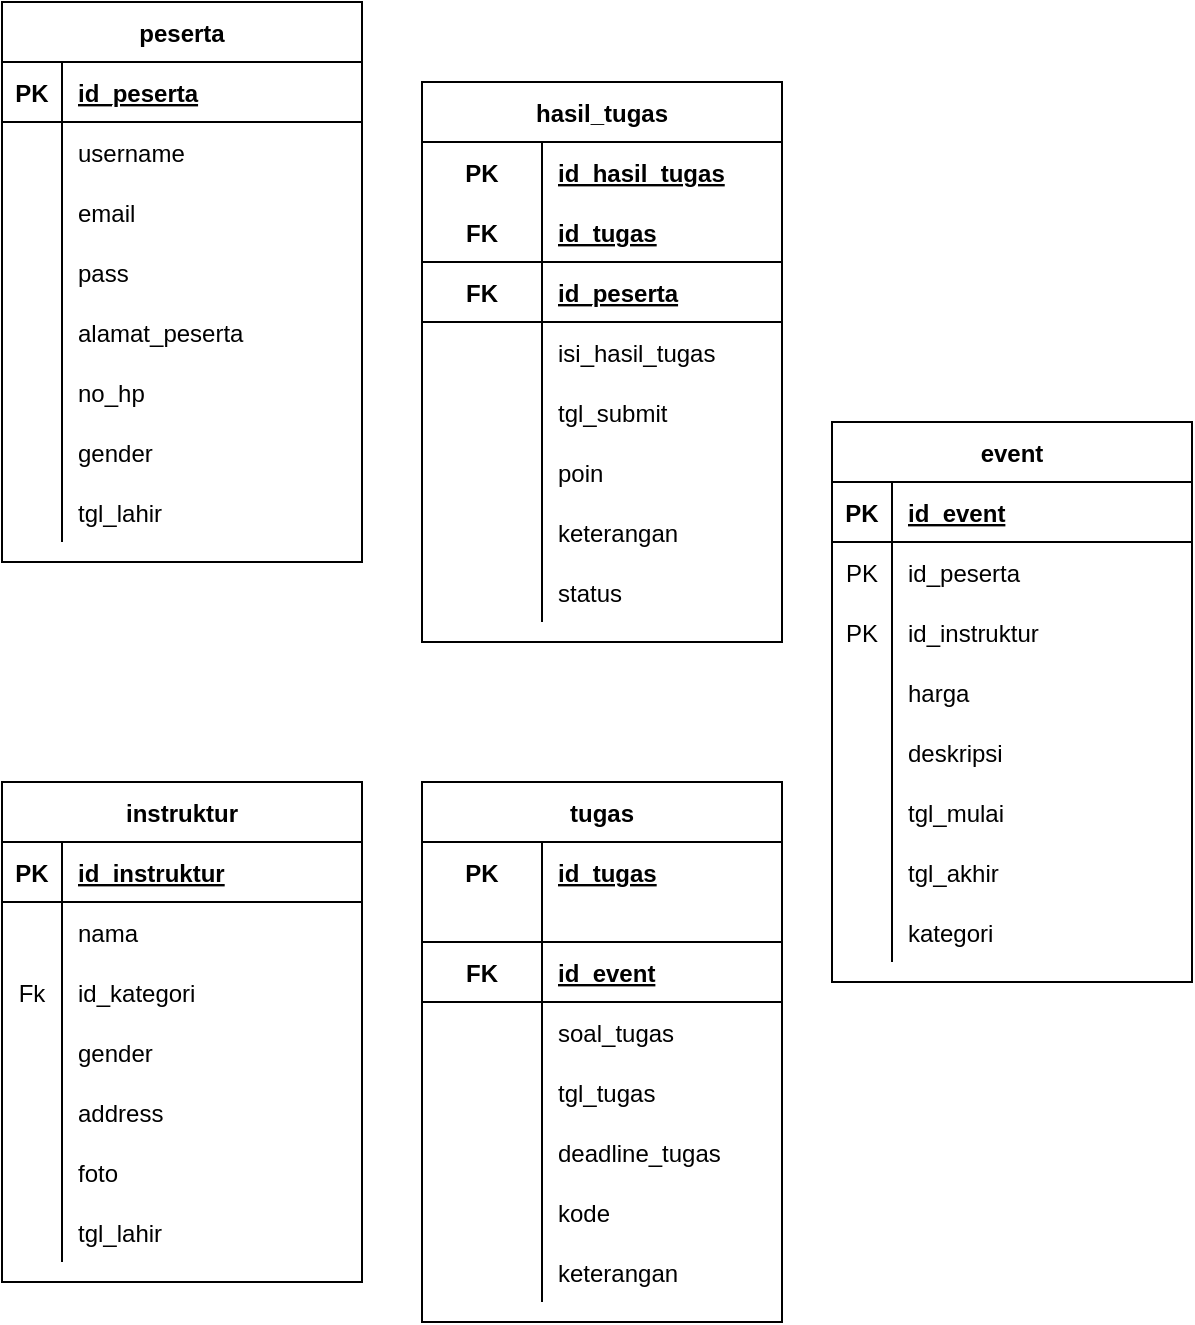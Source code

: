 <mxfile version="13.9.9" type="device"><diagram id="IZ9M8lgfD97qebWJ_l8Y" name="Page-1"><mxGraphModel dx="439" dy="281" grid="1" gridSize="10" guides="1" tooltips="1" connect="1" arrows="1" fold="1" page="1" pageScale="1" pageWidth="850" pageHeight="1100" math="0" shadow="0"><root><mxCell id="0"/><mxCell id="1" parent="0"/><mxCell id="bPrq5e5Y1Id30dO2uBeN-3" value="peserta" style="shape=table;startSize=30;container=1;collapsible=1;childLayout=tableLayout;fixedRows=1;rowLines=0;fontStyle=1;align=center;resizeLast=1;" parent="1" vertex="1"><mxGeometry x="10" y="40" width="180" height="280" as="geometry"/></mxCell><mxCell id="bPrq5e5Y1Id30dO2uBeN-4" value="" style="shape=partialRectangle;collapsible=0;dropTarget=0;pointerEvents=0;fillColor=none;top=0;left=0;bottom=1;right=0;points=[[0,0.5],[1,0.5]];portConstraint=eastwest;" parent="bPrq5e5Y1Id30dO2uBeN-3" vertex="1"><mxGeometry y="30" width="180" height="30" as="geometry"/></mxCell><mxCell id="bPrq5e5Y1Id30dO2uBeN-5" value="PK" style="shape=partialRectangle;connectable=0;fillColor=none;top=0;left=0;bottom=0;right=0;fontStyle=1;overflow=hidden;" parent="bPrq5e5Y1Id30dO2uBeN-4" vertex="1"><mxGeometry width="30" height="30" as="geometry"/></mxCell><mxCell id="bPrq5e5Y1Id30dO2uBeN-6" value="id_peserta" style="shape=partialRectangle;connectable=0;fillColor=none;top=0;left=0;bottom=0;right=0;align=left;spacingLeft=6;fontStyle=5;overflow=hidden;" parent="bPrq5e5Y1Id30dO2uBeN-4" vertex="1"><mxGeometry x="30" width="150" height="30" as="geometry"/></mxCell><mxCell id="bPrq5e5Y1Id30dO2uBeN-7" value="" style="shape=partialRectangle;collapsible=0;dropTarget=0;pointerEvents=0;fillColor=none;top=0;left=0;bottom=0;right=0;points=[[0,0.5],[1,0.5]];portConstraint=eastwest;" parent="bPrq5e5Y1Id30dO2uBeN-3" vertex="1"><mxGeometry y="60" width="180" height="30" as="geometry"/></mxCell><mxCell id="bPrq5e5Y1Id30dO2uBeN-8" value="" style="shape=partialRectangle;connectable=0;fillColor=none;top=0;left=0;bottom=0;right=0;editable=1;overflow=hidden;" parent="bPrq5e5Y1Id30dO2uBeN-7" vertex="1"><mxGeometry width="30" height="30" as="geometry"/></mxCell><mxCell id="bPrq5e5Y1Id30dO2uBeN-9" value="username" style="shape=partialRectangle;connectable=0;fillColor=none;top=0;left=0;bottom=0;right=0;align=left;spacingLeft=6;overflow=hidden;" parent="bPrq5e5Y1Id30dO2uBeN-7" vertex="1"><mxGeometry x="30" width="150" height="30" as="geometry"/></mxCell><mxCell id="bPrq5e5Y1Id30dO2uBeN-10" value="" style="shape=partialRectangle;collapsible=0;dropTarget=0;pointerEvents=0;fillColor=none;top=0;left=0;bottom=0;right=0;points=[[0,0.5],[1,0.5]];portConstraint=eastwest;" parent="bPrq5e5Y1Id30dO2uBeN-3" vertex="1"><mxGeometry y="90" width="180" height="30" as="geometry"/></mxCell><mxCell id="bPrq5e5Y1Id30dO2uBeN-11" value="" style="shape=partialRectangle;connectable=0;fillColor=none;top=0;left=0;bottom=0;right=0;editable=1;overflow=hidden;" parent="bPrq5e5Y1Id30dO2uBeN-10" vertex="1"><mxGeometry width="30" height="30" as="geometry"/></mxCell><mxCell id="bPrq5e5Y1Id30dO2uBeN-12" value="email" style="shape=partialRectangle;connectable=0;fillColor=none;top=0;left=0;bottom=0;right=0;align=left;spacingLeft=6;overflow=hidden;" parent="bPrq5e5Y1Id30dO2uBeN-10" vertex="1"><mxGeometry x="30" width="150" height="30" as="geometry"/></mxCell><mxCell id="bPrq5e5Y1Id30dO2uBeN-13" value="" style="shape=partialRectangle;collapsible=0;dropTarget=0;pointerEvents=0;fillColor=none;top=0;left=0;bottom=0;right=0;points=[[0,0.5],[1,0.5]];portConstraint=eastwest;" parent="bPrq5e5Y1Id30dO2uBeN-3" vertex="1"><mxGeometry y="120" width="180" height="30" as="geometry"/></mxCell><mxCell id="bPrq5e5Y1Id30dO2uBeN-14" value="" style="shape=partialRectangle;connectable=0;fillColor=none;top=0;left=0;bottom=0;right=0;editable=1;overflow=hidden;" parent="bPrq5e5Y1Id30dO2uBeN-13" vertex="1"><mxGeometry width="30" height="30" as="geometry"/></mxCell><mxCell id="bPrq5e5Y1Id30dO2uBeN-15" value="pass" style="shape=partialRectangle;connectable=0;fillColor=none;top=0;left=0;bottom=0;right=0;align=left;spacingLeft=6;overflow=hidden;" parent="bPrq5e5Y1Id30dO2uBeN-13" vertex="1"><mxGeometry x="30" width="150" height="30" as="geometry"/></mxCell><mxCell id="bPrq5e5Y1Id30dO2uBeN-16" value="" style="shape=partialRectangle;collapsible=0;dropTarget=0;pointerEvents=0;fillColor=none;top=0;left=0;bottom=0;right=0;points=[[0,0.5],[1,0.5]];portConstraint=eastwest;" parent="bPrq5e5Y1Id30dO2uBeN-3" vertex="1"><mxGeometry y="150" width="180" height="30" as="geometry"/></mxCell><mxCell id="bPrq5e5Y1Id30dO2uBeN-17" value="" style="shape=partialRectangle;connectable=0;fillColor=none;top=0;left=0;bottom=0;right=0;editable=1;overflow=hidden;" parent="bPrq5e5Y1Id30dO2uBeN-16" vertex="1"><mxGeometry width="30" height="30" as="geometry"/></mxCell><mxCell id="bPrq5e5Y1Id30dO2uBeN-18" value="alamat_peserta" style="shape=partialRectangle;connectable=0;fillColor=none;top=0;left=0;bottom=0;right=0;align=left;spacingLeft=6;overflow=hidden;" parent="bPrq5e5Y1Id30dO2uBeN-16" vertex="1"><mxGeometry x="30" width="150" height="30" as="geometry"/></mxCell><mxCell id="bPrq5e5Y1Id30dO2uBeN-19" value="" style="shape=partialRectangle;collapsible=0;dropTarget=0;pointerEvents=0;fillColor=none;top=0;left=0;bottom=0;right=0;points=[[0,0.5],[1,0.5]];portConstraint=eastwest;" parent="bPrq5e5Y1Id30dO2uBeN-3" vertex="1"><mxGeometry y="180" width="180" height="30" as="geometry"/></mxCell><mxCell id="bPrq5e5Y1Id30dO2uBeN-20" value="" style="shape=partialRectangle;connectable=0;fillColor=none;top=0;left=0;bottom=0;right=0;editable=1;overflow=hidden;" parent="bPrq5e5Y1Id30dO2uBeN-19" vertex="1"><mxGeometry width="30" height="30" as="geometry"/></mxCell><mxCell id="bPrq5e5Y1Id30dO2uBeN-21" value="no_hp" style="shape=partialRectangle;connectable=0;fillColor=none;top=0;left=0;bottom=0;right=0;align=left;spacingLeft=6;overflow=hidden;" parent="bPrq5e5Y1Id30dO2uBeN-19" vertex="1"><mxGeometry x="30" width="150" height="30" as="geometry"/></mxCell><mxCell id="bPrq5e5Y1Id30dO2uBeN-22" value="" style="shape=partialRectangle;collapsible=0;dropTarget=0;pointerEvents=0;fillColor=none;top=0;left=0;bottom=0;right=0;points=[[0,0.5],[1,0.5]];portConstraint=eastwest;" parent="bPrq5e5Y1Id30dO2uBeN-3" vertex="1"><mxGeometry y="210" width="180" height="30" as="geometry"/></mxCell><mxCell id="bPrq5e5Y1Id30dO2uBeN-23" value="" style="shape=partialRectangle;connectable=0;fillColor=none;top=0;left=0;bottom=0;right=0;editable=1;overflow=hidden;" parent="bPrq5e5Y1Id30dO2uBeN-22" vertex="1"><mxGeometry width="30" height="30" as="geometry"/></mxCell><mxCell id="bPrq5e5Y1Id30dO2uBeN-24" value="gender" style="shape=partialRectangle;connectable=0;fillColor=none;top=0;left=0;bottom=0;right=0;align=left;spacingLeft=6;overflow=hidden;" parent="bPrq5e5Y1Id30dO2uBeN-22" vertex="1"><mxGeometry x="30" width="150" height="30" as="geometry"/></mxCell><mxCell id="bPrq5e5Y1Id30dO2uBeN-67" value="" style="shape=partialRectangle;collapsible=0;dropTarget=0;pointerEvents=0;fillColor=none;top=0;left=0;bottom=0;right=0;points=[[0,0.5],[1,0.5]];portConstraint=eastwest;" parent="bPrq5e5Y1Id30dO2uBeN-3" vertex="1"><mxGeometry y="240" width="180" height="30" as="geometry"/></mxCell><mxCell id="bPrq5e5Y1Id30dO2uBeN-68" value="" style="shape=partialRectangle;connectable=0;fillColor=none;top=0;left=0;bottom=0;right=0;editable=1;overflow=hidden;" parent="bPrq5e5Y1Id30dO2uBeN-67" vertex="1"><mxGeometry width="30" height="30" as="geometry"/></mxCell><mxCell id="bPrq5e5Y1Id30dO2uBeN-69" value="tgl_lahir" style="shape=partialRectangle;connectable=0;fillColor=none;top=0;left=0;bottom=0;right=0;align=left;spacingLeft=6;overflow=hidden;" parent="bPrq5e5Y1Id30dO2uBeN-67" vertex="1"><mxGeometry x="30" width="150" height="30" as="geometry"/></mxCell><mxCell id="bPrq5e5Y1Id30dO2uBeN-54" value="hasil_tugas" style="shape=table;startSize=30;container=1;collapsible=1;childLayout=tableLayout;fixedRows=1;rowLines=0;fontStyle=1;align=center;resizeLast=1;" parent="1" vertex="1"><mxGeometry x="220" y="80" width="180" height="280" as="geometry"/></mxCell><mxCell id="bPrq5e5Y1Id30dO2uBeN-55" value="" style="shape=partialRectangle;collapsible=0;dropTarget=0;pointerEvents=0;fillColor=none;top=0;left=0;bottom=0;right=0;points=[[0,0.5],[1,0.5]];portConstraint=eastwest;" parent="bPrq5e5Y1Id30dO2uBeN-54" vertex="1"><mxGeometry y="30" width="180" height="30" as="geometry"/></mxCell><mxCell id="bPrq5e5Y1Id30dO2uBeN-56" value="PK" style="shape=partialRectangle;connectable=0;fillColor=none;top=0;left=0;bottom=0;right=0;fontStyle=1;overflow=hidden;" parent="bPrq5e5Y1Id30dO2uBeN-55" vertex="1"><mxGeometry width="60" height="30" as="geometry"/></mxCell><mxCell id="bPrq5e5Y1Id30dO2uBeN-57" value="id_hasil_tugas" style="shape=partialRectangle;connectable=0;fillColor=none;top=0;left=0;bottom=0;right=0;align=left;spacingLeft=6;fontStyle=5;overflow=hidden;" parent="bPrq5e5Y1Id30dO2uBeN-55" vertex="1"><mxGeometry x="60" width="120" height="30" as="geometry"/></mxCell><mxCell id="bPrq5e5Y1Id30dO2uBeN-133" value="" style="shape=partialRectangle;collapsible=0;dropTarget=0;pointerEvents=0;fillColor=none;top=0;left=0;bottom=1;right=0;points=[[0,0.5],[1,0.5]];portConstraint=eastwest;" parent="bPrq5e5Y1Id30dO2uBeN-54" vertex="1"><mxGeometry y="60" width="180" height="30" as="geometry"/></mxCell><mxCell id="bPrq5e5Y1Id30dO2uBeN-134" value="FK" style="shape=partialRectangle;connectable=0;fillColor=none;top=0;left=0;bottom=0;right=0;fontStyle=1;overflow=hidden;" parent="bPrq5e5Y1Id30dO2uBeN-133" vertex="1"><mxGeometry width="60" height="30" as="geometry"/></mxCell><mxCell id="bPrq5e5Y1Id30dO2uBeN-135" value="id_tugas" style="shape=partialRectangle;connectable=0;fillColor=none;top=0;left=0;bottom=0;right=0;align=left;spacingLeft=6;fontStyle=5;overflow=hidden;" parent="bPrq5e5Y1Id30dO2uBeN-133" vertex="1"><mxGeometry x="60" width="120" height="30" as="geometry"/></mxCell><mxCell id="bPrq5e5Y1Id30dO2uBeN-407" value="" style="shape=partialRectangle;collapsible=0;dropTarget=0;pointerEvents=0;fillColor=none;top=0;left=0;bottom=1;right=0;points=[[0,0.5],[1,0.5]];portConstraint=eastwest;" parent="bPrq5e5Y1Id30dO2uBeN-54" vertex="1"><mxGeometry y="90" width="180" height="30" as="geometry"/></mxCell><mxCell id="bPrq5e5Y1Id30dO2uBeN-408" value="FK" style="shape=partialRectangle;connectable=0;fillColor=none;top=0;left=0;bottom=0;right=0;fontStyle=1;overflow=hidden;" parent="bPrq5e5Y1Id30dO2uBeN-407" vertex="1"><mxGeometry width="60" height="30" as="geometry"/></mxCell><mxCell id="bPrq5e5Y1Id30dO2uBeN-409" value="id_peserta" style="shape=partialRectangle;connectable=0;fillColor=none;top=0;left=0;bottom=0;right=0;align=left;spacingLeft=6;fontStyle=5;overflow=hidden;" parent="bPrq5e5Y1Id30dO2uBeN-407" vertex="1"><mxGeometry x="60" width="120" height="30" as="geometry"/></mxCell><mxCell id="bPrq5e5Y1Id30dO2uBeN-61" value="" style="shape=partialRectangle;collapsible=0;dropTarget=0;pointerEvents=0;fillColor=none;top=0;left=0;bottom=0;right=0;points=[[0,0.5],[1,0.5]];portConstraint=eastwest;" parent="bPrq5e5Y1Id30dO2uBeN-54" vertex="1"><mxGeometry y="120" width="180" height="30" as="geometry"/></mxCell><mxCell id="bPrq5e5Y1Id30dO2uBeN-62" value="" style="shape=partialRectangle;connectable=0;fillColor=none;top=0;left=0;bottom=0;right=0;editable=1;overflow=hidden;" parent="bPrq5e5Y1Id30dO2uBeN-61" vertex="1"><mxGeometry width="60" height="30" as="geometry"/></mxCell><mxCell id="bPrq5e5Y1Id30dO2uBeN-63" value="isi_hasil_tugas" style="shape=partialRectangle;connectable=0;fillColor=none;top=0;left=0;bottom=0;right=0;align=left;spacingLeft=6;overflow=hidden;" parent="bPrq5e5Y1Id30dO2uBeN-61" vertex="1"><mxGeometry x="60" width="120" height="30" as="geometry"/></mxCell><mxCell id="bPrq5e5Y1Id30dO2uBeN-64" value="" style="shape=partialRectangle;collapsible=0;dropTarget=0;pointerEvents=0;fillColor=none;top=0;left=0;bottom=0;right=0;points=[[0,0.5],[1,0.5]];portConstraint=eastwest;" parent="bPrq5e5Y1Id30dO2uBeN-54" vertex="1"><mxGeometry y="150" width="180" height="30" as="geometry"/></mxCell><mxCell id="bPrq5e5Y1Id30dO2uBeN-65" value="" style="shape=partialRectangle;connectable=0;fillColor=none;top=0;left=0;bottom=0;right=0;editable=1;overflow=hidden;" parent="bPrq5e5Y1Id30dO2uBeN-64" vertex="1"><mxGeometry width="60" height="30" as="geometry"/></mxCell><mxCell id="bPrq5e5Y1Id30dO2uBeN-66" value="tgl_submit" style="shape=partialRectangle;connectable=0;fillColor=none;top=0;left=0;bottom=0;right=0;align=left;spacingLeft=6;overflow=hidden;" parent="bPrq5e5Y1Id30dO2uBeN-64" vertex="1"><mxGeometry x="60" width="120" height="30" as="geometry"/></mxCell><mxCell id="bPrq5e5Y1Id30dO2uBeN-83" value="" style="shape=partialRectangle;collapsible=0;dropTarget=0;pointerEvents=0;fillColor=none;top=0;left=0;bottom=0;right=0;points=[[0,0.5],[1,0.5]];portConstraint=eastwest;" parent="bPrq5e5Y1Id30dO2uBeN-54" vertex="1"><mxGeometry y="180" width="180" height="30" as="geometry"/></mxCell><mxCell id="bPrq5e5Y1Id30dO2uBeN-84" value="" style="shape=partialRectangle;connectable=0;fillColor=none;top=0;left=0;bottom=0;right=0;editable=1;overflow=hidden;" parent="bPrq5e5Y1Id30dO2uBeN-83" vertex="1"><mxGeometry width="60" height="30" as="geometry"/></mxCell><mxCell id="bPrq5e5Y1Id30dO2uBeN-85" value="poin" style="shape=partialRectangle;connectable=0;fillColor=none;top=0;left=0;bottom=0;right=0;align=left;spacingLeft=6;overflow=hidden;" parent="bPrq5e5Y1Id30dO2uBeN-83" vertex="1"><mxGeometry x="60" width="120" height="30" as="geometry"/></mxCell><mxCell id="bPrq5e5Y1Id30dO2uBeN-304" value="" style="shape=partialRectangle;collapsible=0;dropTarget=0;pointerEvents=0;fillColor=none;top=0;left=0;bottom=0;right=0;points=[[0,0.5],[1,0.5]];portConstraint=eastwest;" parent="bPrq5e5Y1Id30dO2uBeN-54" vertex="1"><mxGeometry y="210" width="180" height="30" as="geometry"/></mxCell><mxCell id="bPrq5e5Y1Id30dO2uBeN-305" value="" style="shape=partialRectangle;connectable=0;fillColor=none;top=0;left=0;bottom=0;right=0;editable=1;overflow=hidden;" parent="bPrq5e5Y1Id30dO2uBeN-304" vertex="1"><mxGeometry width="60" height="30" as="geometry"/></mxCell><mxCell id="bPrq5e5Y1Id30dO2uBeN-306" value="keterangan" style="shape=partialRectangle;connectable=0;fillColor=none;top=0;left=0;bottom=0;right=0;align=left;spacingLeft=6;overflow=hidden;" parent="bPrq5e5Y1Id30dO2uBeN-304" vertex="1"><mxGeometry x="60" width="120" height="30" as="geometry"/></mxCell><mxCell id="bPrq5e5Y1Id30dO2uBeN-404" value="" style="shape=partialRectangle;collapsible=0;dropTarget=0;pointerEvents=0;fillColor=none;top=0;left=0;bottom=0;right=0;points=[[0,0.5],[1,0.5]];portConstraint=eastwest;" parent="bPrq5e5Y1Id30dO2uBeN-54" vertex="1"><mxGeometry y="240" width="180" height="30" as="geometry"/></mxCell><mxCell id="bPrq5e5Y1Id30dO2uBeN-405" value="" style="shape=partialRectangle;connectable=0;fillColor=none;top=0;left=0;bottom=0;right=0;editable=1;overflow=hidden;" parent="bPrq5e5Y1Id30dO2uBeN-404" vertex="1"><mxGeometry width="60" height="30" as="geometry"/></mxCell><mxCell id="bPrq5e5Y1Id30dO2uBeN-406" value="status" style="shape=partialRectangle;connectable=0;fillColor=none;top=0;left=0;bottom=0;right=0;align=left;spacingLeft=6;overflow=hidden;" parent="bPrq5e5Y1Id30dO2uBeN-404" vertex="1"><mxGeometry x="60" width="120" height="30" as="geometry"/></mxCell><mxCell id="bPrq5e5Y1Id30dO2uBeN-223" value="event" style="shape=table;startSize=30;container=1;collapsible=1;childLayout=tableLayout;fixedRows=1;rowLines=0;fontStyle=1;align=center;resizeLast=1;" parent="1" vertex="1"><mxGeometry x="425" y="250" width="180" height="280" as="geometry"/></mxCell><mxCell id="bPrq5e5Y1Id30dO2uBeN-224" value="" style="shape=partialRectangle;collapsible=0;dropTarget=0;pointerEvents=0;fillColor=none;top=0;left=0;bottom=1;right=0;points=[[0,0.5],[1,0.5]];portConstraint=eastwest;" parent="bPrq5e5Y1Id30dO2uBeN-223" vertex="1"><mxGeometry y="30" width="180" height="30" as="geometry"/></mxCell><mxCell id="bPrq5e5Y1Id30dO2uBeN-225" value="PK" style="shape=partialRectangle;connectable=0;fillColor=none;top=0;left=0;bottom=0;right=0;fontStyle=1;overflow=hidden;" parent="bPrq5e5Y1Id30dO2uBeN-224" vertex="1"><mxGeometry width="30" height="30" as="geometry"/></mxCell><mxCell id="bPrq5e5Y1Id30dO2uBeN-226" value="id_event" style="shape=partialRectangle;connectable=0;fillColor=none;top=0;left=0;bottom=0;right=0;align=left;spacingLeft=6;fontStyle=5;overflow=hidden;" parent="bPrq5e5Y1Id30dO2uBeN-224" vertex="1"><mxGeometry x="30" width="150" height="30" as="geometry"/></mxCell><mxCell id="bPrq5e5Y1Id30dO2uBeN-227" value="" style="shape=partialRectangle;collapsible=0;dropTarget=0;pointerEvents=0;fillColor=none;top=0;left=0;bottom=0;right=0;points=[[0,0.5],[1,0.5]];portConstraint=eastwest;" parent="bPrq5e5Y1Id30dO2uBeN-223" vertex="1"><mxGeometry y="60" width="180" height="30" as="geometry"/></mxCell><mxCell id="bPrq5e5Y1Id30dO2uBeN-228" value="PK" style="shape=partialRectangle;connectable=0;fillColor=none;top=0;left=0;bottom=0;right=0;editable=1;overflow=hidden;" parent="bPrq5e5Y1Id30dO2uBeN-227" vertex="1"><mxGeometry width="30" height="30" as="geometry"/></mxCell><mxCell id="bPrq5e5Y1Id30dO2uBeN-229" value="id_peserta" style="shape=partialRectangle;connectable=0;fillColor=none;top=0;left=0;bottom=0;right=0;align=left;spacingLeft=6;overflow=hidden;" parent="bPrq5e5Y1Id30dO2uBeN-227" vertex="1"><mxGeometry x="30" width="150" height="30" as="geometry"/></mxCell><mxCell id="bPrq5e5Y1Id30dO2uBeN-251" value="" style="shape=partialRectangle;collapsible=0;dropTarget=0;pointerEvents=0;fillColor=none;top=0;left=0;bottom=0;right=0;points=[[0,0.5],[1,0.5]];portConstraint=eastwest;" parent="bPrq5e5Y1Id30dO2uBeN-223" vertex="1"><mxGeometry y="90" width="180" height="30" as="geometry"/></mxCell><mxCell id="bPrq5e5Y1Id30dO2uBeN-252" value="PK" style="shape=partialRectangle;connectable=0;fillColor=none;top=0;left=0;bottom=0;right=0;editable=1;overflow=hidden;" parent="bPrq5e5Y1Id30dO2uBeN-251" vertex="1"><mxGeometry width="30" height="30" as="geometry"/></mxCell><mxCell id="bPrq5e5Y1Id30dO2uBeN-253" value="id_instruktur" style="shape=partialRectangle;connectable=0;fillColor=none;top=0;left=0;bottom=0;right=0;align=left;spacingLeft=6;overflow=hidden;" parent="bPrq5e5Y1Id30dO2uBeN-251" vertex="1"><mxGeometry x="30" width="150" height="30" as="geometry"/></mxCell><mxCell id="bPrq5e5Y1Id30dO2uBeN-230" value="" style="shape=partialRectangle;collapsible=0;dropTarget=0;pointerEvents=0;fillColor=none;top=0;left=0;bottom=0;right=0;points=[[0,0.5],[1,0.5]];portConstraint=eastwest;" parent="bPrq5e5Y1Id30dO2uBeN-223" vertex="1"><mxGeometry y="120" width="180" height="30" as="geometry"/></mxCell><mxCell id="bPrq5e5Y1Id30dO2uBeN-231" value="" style="shape=partialRectangle;connectable=0;fillColor=none;top=0;left=0;bottom=0;right=0;editable=1;overflow=hidden;" parent="bPrq5e5Y1Id30dO2uBeN-230" vertex="1"><mxGeometry width="30" height="30" as="geometry"/></mxCell><mxCell id="bPrq5e5Y1Id30dO2uBeN-232" value="harga" style="shape=partialRectangle;connectable=0;fillColor=none;top=0;left=0;bottom=0;right=0;align=left;spacingLeft=6;overflow=hidden;" parent="bPrq5e5Y1Id30dO2uBeN-230" vertex="1"><mxGeometry x="30" width="150" height="30" as="geometry"/></mxCell><mxCell id="bPrq5e5Y1Id30dO2uBeN-233" value="" style="shape=partialRectangle;collapsible=0;dropTarget=0;pointerEvents=0;fillColor=none;top=0;left=0;bottom=0;right=0;points=[[0,0.5],[1,0.5]];portConstraint=eastwest;" parent="bPrq5e5Y1Id30dO2uBeN-223" vertex="1"><mxGeometry y="150" width="180" height="30" as="geometry"/></mxCell><mxCell id="bPrq5e5Y1Id30dO2uBeN-234" value="" style="shape=partialRectangle;connectable=0;fillColor=none;top=0;left=0;bottom=0;right=0;editable=1;overflow=hidden;" parent="bPrq5e5Y1Id30dO2uBeN-233" vertex="1"><mxGeometry width="30" height="30" as="geometry"/></mxCell><mxCell id="bPrq5e5Y1Id30dO2uBeN-235" value="deskripsi" style="shape=partialRectangle;connectable=0;fillColor=none;top=0;left=0;bottom=0;right=0;align=left;spacingLeft=6;overflow=hidden;" parent="bPrq5e5Y1Id30dO2uBeN-233" vertex="1"><mxGeometry x="30" width="150" height="30" as="geometry"/></mxCell><mxCell id="bPrq5e5Y1Id30dO2uBeN-239" value="" style="shape=partialRectangle;collapsible=0;dropTarget=0;pointerEvents=0;fillColor=none;top=0;left=0;bottom=0;right=0;points=[[0,0.5],[1,0.5]];portConstraint=eastwest;" parent="bPrq5e5Y1Id30dO2uBeN-223" vertex="1"><mxGeometry y="180" width="180" height="30" as="geometry"/></mxCell><mxCell id="bPrq5e5Y1Id30dO2uBeN-240" value="" style="shape=partialRectangle;connectable=0;fillColor=none;top=0;left=0;bottom=0;right=0;editable=1;overflow=hidden;" parent="bPrq5e5Y1Id30dO2uBeN-239" vertex="1"><mxGeometry width="30" height="30" as="geometry"/></mxCell><mxCell id="bPrq5e5Y1Id30dO2uBeN-241" value="tgl_mulai" style="shape=partialRectangle;connectable=0;fillColor=none;top=0;left=0;bottom=0;right=0;align=left;spacingLeft=6;overflow=hidden;" parent="bPrq5e5Y1Id30dO2uBeN-239" vertex="1"><mxGeometry x="30" width="150" height="30" as="geometry"/></mxCell><mxCell id="bPrq5e5Y1Id30dO2uBeN-242" value="" style="shape=partialRectangle;collapsible=0;dropTarget=0;pointerEvents=0;fillColor=none;top=0;left=0;bottom=0;right=0;points=[[0,0.5],[1,0.5]];portConstraint=eastwest;" parent="bPrq5e5Y1Id30dO2uBeN-223" vertex="1"><mxGeometry y="210" width="180" height="30" as="geometry"/></mxCell><mxCell id="bPrq5e5Y1Id30dO2uBeN-243" value="" style="shape=partialRectangle;connectable=0;fillColor=none;top=0;left=0;bottom=0;right=0;editable=1;overflow=hidden;" parent="bPrq5e5Y1Id30dO2uBeN-242" vertex="1"><mxGeometry width="30" height="30" as="geometry"/></mxCell><mxCell id="bPrq5e5Y1Id30dO2uBeN-244" value="tgl_akhir" style="shape=partialRectangle;connectable=0;fillColor=none;top=0;left=0;bottom=0;right=0;align=left;spacingLeft=6;overflow=hidden;" parent="bPrq5e5Y1Id30dO2uBeN-242" vertex="1"><mxGeometry x="30" width="150" height="30" as="geometry"/></mxCell><mxCell id="bPrq5e5Y1Id30dO2uBeN-382" value="" style="shape=partialRectangle;collapsible=0;dropTarget=0;pointerEvents=0;fillColor=none;top=0;left=0;bottom=0;right=0;points=[[0,0.5],[1,0.5]];portConstraint=eastwest;" parent="bPrq5e5Y1Id30dO2uBeN-223" vertex="1"><mxGeometry y="240" width="180" height="30" as="geometry"/></mxCell><mxCell id="bPrq5e5Y1Id30dO2uBeN-383" value="" style="shape=partialRectangle;connectable=0;fillColor=none;top=0;left=0;bottom=0;right=0;editable=1;overflow=hidden;" parent="bPrq5e5Y1Id30dO2uBeN-382" vertex="1"><mxGeometry width="30" height="30" as="geometry"/></mxCell><mxCell id="bPrq5e5Y1Id30dO2uBeN-384" value="kategori" style="shape=partialRectangle;connectable=0;fillColor=none;top=0;left=0;bottom=0;right=0;align=left;spacingLeft=6;overflow=hidden;" parent="bPrq5e5Y1Id30dO2uBeN-382" vertex="1"><mxGeometry x="30" width="150" height="30" as="geometry"/></mxCell><mxCell id="bPrq5e5Y1Id30dO2uBeN-254" value="instruktur" style="shape=table;startSize=30;container=1;collapsible=1;childLayout=tableLayout;fixedRows=1;rowLines=0;fontStyle=1;align=center;resizeLast=1;" parent="1" vertex="1"><mxGeometry x="10" y="430" width="180" height="250" as="geometry"/></mxCell><mxCell id="bPrq5e5Y1Id30dO2uBeN-255" value="" style="shape=partialRectangle;collapsible=0;dropTarget=0;pointerEvents=0;fillColor=none;top=0;left=0;bottom=1;right=0;points=[[0,0.5],[1,0.5]];portConstraint=eastwest;" parent="bPrq5e5Y1Id30dO2uBeN-254" vertex="1"><mxGeometry y="30" width="180" height="30" as="geometry"/></mxCell><mxCell id="bPrq5e5Y1Id30dO2uBeN-256" value="PK" style="shape=partialRectangle;connectable=0;fillColor=none;top=0;left=0;bottom=0;right=0;fontStyle=1;overflow=hidden;" parent="bPrq5e5Y1Id30dO2uBeN-255" vertex="1"><mxGeometry width="30" height="30" as="geometry"/></mxCell><mxCell id="bPrq5e5Y1Id30dO2uBeN-257" value="id_instruktur" style="shape=partialRectangle;connectable=0;fillColor=none;top=0;left=0;bottom=0;right=0;align=left;spacingLeft=6;fontStyle=5;overflow=hidden;" parent="bPrq5e5Y1Id30dO2uBeN-255" vertex="1"><mxGeometry x="30" width="150" height="30" as="geometry"/></mxCell><mxCell id="bPrq5e5Y1Id30dO2uBeN-258" value="" style="shape=partialRectangle;collapsible=0;dropTarget=0;pointerEvents=0;fillColor=none;top=0;left=0;bottom=0;right=0;points=[[0,0.5],[1,0.5]];portConstraint=eastwest;" parent="bPrq5e5Y1Id30dO2uBeN-254" vertex="1"><mxGeometry y="60" width="180" height="30" as="geometry"/></mxCell><mxCell id="bPrq5e5Y1Id30dO2uBeN-259" value="" style="shape=partialRectangle;connectable=0;fillColor=none;top=0;left=0;bottom=0;right=0;editable=1;overflow=hidden;" parent="bPrq5e5Y1Id30dO2uBeN-258" vertex="1"><mxGeometry width="30" height="30" as="geometry"/></mxCell><mxCell id="bPrq5e5Y1Id30dO2uBeN-260" value="nama" style="shape=partialRectangle;connectable=0;fillColor=none;top=0;left=0;bottom=0;right=0;align=left;spacingLeft=6;overflow=hidden;" parent="bPrq5e5Y1Id30dO2uBeN-258" vertex="1"><mxGeometry x="30" width="150" height="30" as="geometry"/></mxCell><mxCell id="bPrq5e5Y1Id30dO2uBeN-261" value="" style="shape=partialRectangle;collapsible=0;dropTarget=0;pointerEvents=0;fillColor=none;top=0;left=0;bottom=0;right=0;points=[[0,0.5],[1,0.5]];portConstraint=eastwest;" parent="bPrq5e5Y1Id30dO2uBeN-254" vertex="1"><mxGeometry y="90" width="180" height="30" as="geometry"/></mxCell><mxCell id="bPrq5e5Y1Id30dO2uBeN-262" value="Fk" style="shape=partialRectangle;connectable=0;fillColor=none;top=0;left=0;bottom=0;right=0;editable=1;overflow=hidden;" parent="bPrq5e5Y1Id30dO2uBeN-261" vertex="1"><mxGeometry width="30" height="30" as="geometry"/></mxCell><mxCell id="bPrq5e5Y1Id30dO2uBeN-263" value="id_kategori" style="shape=partialRectangle;connectable=0;fillColor=none;top=0;left=0;bottom=0;right=0;align=left;spacingLeft=6;overflow=hidden;" parent="bPrq5e5Y1Id30dO2uBeN-261" vertex="1"><mxGeometry x="30" width="150" height="30" as="geometry"/></mxCell><mxCell id="bPrq5e5Y1Id30dO2uBeN-264" value="" style="shape=partialRectangle;collapsible=0;dropTarget=0;pointerEvents=0;fillColor=none;top=0;left=0;bottom=0;right=0;points=[[0,0.5],[1,0.5]];portConstraint=eastwest;" parent="bPrq5e5Y1Id30dO2uBeN-254" vertex="1"><mxGeometry y="120" width="180" height="30" as="geometry"/></mxCell><mxCell id="bPrq5e5Y1Id30dO2uBeN-265" value="" style="shape=partialRectangle;connectable=0;fillColor=none;top=0;left=0;bottom=0;right=0;editable=1;overflow=hidden;" parent="bPrq5e5Y1Id30dO2uBeN-264" vertex="1"><mxGeometry width="30" height="30" as="geometry"/></mxCell><mxCell id="bPrq5e5Y1Id30dO2uBeN-266" value="gender" style="shape=partialRectangle;connectable=0;fillColor=none;top=0;left=0;bottom=0;right=0;align=left;spacingLeft=6;overflow=hidden;" parent="bPrq5e5Y1Id30dO2uBeN-264" vertex="1"><mxGeometry x="30" width="150" height="30" as="geometry"/></mxCell><mxCell id="bPrq5e5Y1Id30dO2uBeN-267" value="" style="shape=partialRectangle;collapsible=0;dropTarget=0;pointerEvents=0;fillColor=none;top=0;left=0;bottom=0;right=0;points=[[0,0.5],[1,0.5]];portConstraint=eastwest;" parent="bPrq5e5Y1Id30dO2uBeN-254" vertex="1"><mxGeometry y="150" width="180" height="30" as="geometry"/></mxCell><mxCell id="bPrq5e5Y1Id30dO2uBeN-268" value="" style="shape=partialRectangle;connectable=0;fillColor=none;top=0;left=0;bottom=0;right=0;editable=1;overflow=hidden;" parent="bPrq5e5Y1Id30dO2uBeN-267" vertex="1"><mxGeometry width="30" height="30" as="geometry"/></mxCell><mxCell id="bPrq5e5Y1Id30dO2uBeN-269" value="address" style="shape=partialRectangle;connectable=0;fillColor=none;top=0;left=0;bottom=0;right=0;align=left;spacingLeft=6;overflow=hidden;" parent="bPrq5e5Y1Id30dO2uBeN-267" vertex="1"><mxGeometry x="30" width="150" height="30" as="geometry"/></mxCell><mxCell id="bPrq5e5Y1Id30dO2uBeN-270" value="" style="shape=partialRectangle;collapsible=0;dropTarget=0;pointerEvents=0;fillColor=none;top=0;left=0;bottom=0;right=0;points=[[0,0.5],[1,0.5]];portConstraint=eastwest;" parent="bPrq5e5Y1Id30dO2uBeN-254" vertex="1"><mxGeometry y="180" width="180" height="30" as="geometry"/></mxCell><mxCell id="bPrq5e5Y1Id30dO2uBeN-271" value="" style="shape=partialRectangle;connectable=0;fillColor=none;top=0;left=0;bottom=0;right=0;editable=1;overflow=hidden;" parent="bPrq5e5Y1Id30dO2uBeN-270" vertex="1"><mxGeometry width="30" height="30" as="geometry"/></mxCell><mxCell id="bPrq5e5Y1Id30dO2uBeN-272" value="foto" style="shape=partialRectangle;connectable=0;fillColor=none;top=0;left=0;bottom=0;right=0;align=left;spacingLeft=6;overflow=hidden;" parent="bPrq5e5Y1Id30dO2uBeN-270" vertex="1"><mxGeometry x="30" width="150" height="30" as="geometry"/></mxCell><mxCell id="bPrq5e5Y1Id30dO2uBeN-276" value="" style="shape=partialRectangle;collapsible=0;dropTarget=0;pointerEvents=0;fillColor=none;top=0;left=0;bottom=0;right=0;points=[[0,0.5],[1,0.5]];portConstraint=eastwest;" parent="bPrq5e5Y1Id30dO2uBeN-254" vertex="1"><mxGeometry y="210" width="180" height="30" as="geometry"/></mxCell><mxCell id="bPrq5e5Y1Id30dO2uBeN-277" value="" style="shape=partialRectangle;connectable=0;fillColor=none;top=0;left=0;bottom=0;right=0;editable=1;overflow=hidden;" parent="bPrq5e5Y1Id30dO2uBeN-276" vertex="1"><mxGeometry width="30" height="30" as="geometry"/></mxCell><mxCell id="bPrq5e5Y1Id30dO2uBeN-278" value="tgl_lahir" style="shape=partialRectangle;connectable=0;fillColor=none;top=0;left=0;bottom=0;right=0;align=left;spacingLeft=6;overflow=hidden;" parent="bPrq5e5Y1Id30dO2uBeN-276" vertex="1"><mxGeometry x="30" width="150" height="30" as="geometry"/></mxCell><mxCell id="bPrq5e5Y1Id30dO2uBeN-354" value="tugas" style="shape=table;startSize=30;container=1;collapsible=1;childLayout=tableLayout;fixedRows=1;rowLines=0;fontStyle=1;align=center;resizeLast=1;" parent="1" vertex="1"><mxGeometry x="220" y="430" width="180" height="270" as="geometry"/></mxCell><mxCell id="bPrq5e5Y1Id30dO2uBeN-355" value="" style="shape=partialRectangle;collapsible=0;dropTarget=0;pointerEvents=0;fillColor=none;top=0;left=0;bottom=0;right=0;points=[[0,0.5],[1,0.5]];portConstraint=eastwest;" parent="bPrq5e5Y1Id30dO2uBeN-354" vertex="1"><mxGeometry y="30" width="180" height="30" as="geometry"/></mxCell><mxCell id="bPrq5e5Y1Id30dO2uBeN-356" value="PK" style="shape=partialRectangle;connectable=0;fillColor=none;top=0;left=0;bottom=0;right=0;fontStyle=1;overflow=hidden;" parent="bPrq5e5Y1Id30dO2uBeN-355" vertex="1"><mxGeometry width="60" height="30" as="geometry"/></mxCell><mxCell id="bPrq5e5Y1Id30dO2uBeN-357" value="id_tugas" style="shape=partialRectangle;connectable=0;fillColor=none;top=0;left=0;bottom=0;right=0;align=left;spacingLeft=6;fontStyle=5;overflow=hidden;" parent="bPrq5e5Y1Id30dO2uBeN-355" vertex="1"><mxGeometry x="60" width="120" height="30" as="geometry"/></mxCell><mxCell id="bPrq5e5Y1Id30dO2uBeN-358" value="" style="shape=partialRectangle;collapsible=0;dropTarget=0;pointerEvents=0;fillColor=none;top=0;left=0;bottom=1;right=0;points=[[0,0.5],[1,0.5]];portConstraint=eastwest;" parent="bPrq5e5Y1Id30dO2uBeN-354" vertex="1"><mxGeometry y="60" width="180" height="20" as="geometry"/></mxCell><mxCell id="bPrq5e5Y1Id30dO2uBeN-359" value="" style="shape=partialRectangle;connectable=0;fillColor=none;top=0;left=0;bottom=0;right=0;fontStyle=1;overflow=hidden;" parent="bPrq5e5Y1Id30dO2uBeN-358" vertex="1"><mxGeometry width="60" height="20" as="geometry"/></mxCell><mxCell id="bPrq5e5Y1Id30dO2uBeN-360" value="" style="shape=partialRectangle;connectable=0;fillColor=none;top=0;left=0;bottom=0;right=0;align=left;spacingLeft=6;fontStyle=5;overflow=hidden;" parent="bPrq5e5Y1Id30dO2uBeN-358" vertex="1"><mxGeometry x="60" width="120" height="20" as="geometry"/></mxCell><mxCell id="bPrq5e5Y1Id30dO2uBeN-364" value="" style="shape=partialRectangle;collapsible=0;dropTarget=0;pointerEvents=0;fillColor=none;top=0;left=0;bottom=1;right=0;points=[[0,0.5],[1,0.5]];portConstraint=eastwest;" parent="bPrq5e5Y1Id30dO2uBeN-354" vertex="1"><mxGeometry y="80" width="180" height="30" as="geometry"/></mxCell><mxCell id="bPrq5e5Y1Id30dO2uBeN-365" value="FK" style="shape=partialRectangle;connectable=0;fillColor=none;top=0;left=0;bottom=0;right=0;fontStyle=1;overflow=hidden;" parent="bPrq5e5Y1Id30dO2uBeN-364" vertex="1"><mxGeometry width="60" height="30" as="geometry"/></mxCell><mxCell id="bPrq5e5Y1Id30dO2uBeN-366" value="id_event" style="shape=partialRectangle;connectable=0;fillColor=none;top=0;left=0;bottom=0;right=0;align=left;spacingLeft=6;fontStyle=5;overflow=hidden;" parent="bPrq5e5Y1Id30dO2uBeN-364" vertex="1"><mxGeometry x="60" width="120" height="30" as="geometry"/></mxCell><mxCell id="bPrq5e5Y1Id30dO2uBeN-367" value="" style="shape=partialRectangle;collapsible=0;dropTarget=0;pointerEvents=0;fillColor=none;top=0;left=0;bottom=0;right=0;points=[[0,0.5],[1,0.5]];portConstraint=eastwest;" parent="bPrq5e5Y1Id30dO2uBeN-354" vertex="1"><mxGeometry y="110" width="180" height="30" as="geometry"/></mxCell><mxCell id="bPrq5e5Y1Id30dO2uBeN-368" value="" style="shape=partialRectangle;connectable=0;fillColor=none;top=0;left=0;bottom=0;right=0;editable=1;overflow=hidden;" parent="bPrq5e5Y1Id30dO2uBeN-367" vertex="1"><mxGeometry width="60" height="30" as="geometry"/></mxCell><mxCell id="bPrq5e5Y1Id30dO2uBeN-369" value="soal_tugas" style="shape=partialRectangle;connectable=0;fillColor=none;top=0;left=0;bottom=0;right=0;align=left;spacingLeft=6;overflow=hidden;" parent="bPrq5e5Y1Id30dO2uBeN-367" vertex="1"><mxGeometry x="60" width="120" height="30" as="geometry"/></mxCell><mxCell id="bPrq5e5Y1Id30dO2uBeN-370" value="" style="shape=partialRectangle;collapsible=0;dropTarget=0;pointerEvents=0;fillColor=none;top=0;left=0;bottom=0;right=0;points=[[0,0.5],[1,0.5]];portConstraint=eastwest;" parent="bPrq5e5Y1Id30dO2uBeN-354" vertex="1"><mxGeometry y="140" width="180" height="30" as="geometry"/></mxCell><mxCell id="bPrq5e5Y1Id30dO2uBeN-371" value="" style="shape=partialRectangle;connectable=0;fillColor=none;top=0;left=0;bottom=0;right=0;editable=1;overflow=hidden;" parent="bPrq5e5Y1Id30dO2uBeN-370" vertex="1"><mxGeometry width="60" height="30" as="geometry"/></mxCell><mxCell id="bPrq5e5Y1Id30dO2uBeN-372" value="tgl_tugas" style="shape=partialRectangle;connectable=0;fillColor=none;top=0;left=0;bottom=0;right=0;align=left;spacingLeft=6;overflow=hidden;" parent="bPrq5e5Y1Id30dO2uBeN-370" vertex="1"><mxGeometry x="60" width="120" height="30" as="geometry"/></mxCell><mxCell id="bPrq5e5Y1Id30dO2uBeN-373" value="" style="shape=partialRectangle;collapsible=0;dropTarget=0;pointerEvents=0;fillColor=none;top=0;left=0;bottom=0;right=0;points=[[0,0.5],[1,0.5]];portConstraint=eastwest;" parent="bPrq5e5Y1Id30dO2uBeN-354" vertex="1"><mxGeometry y="170" width="180" height="30" as="geometry"/></mxCell><mxCell id="bPrq5e5Y1Id30dO2uBeN-374" value="" style="shape=partialRectangle;connectable=0;fillColor=none;top=0;left=0;bottom=0;right=0;editable=1;overflow=hidden;" parent="bPrq5e5Y1Id30dO2uBeN-373" vertex="1"><mxGeometry width="60" height="30" as="geometry"/></mxCell><mxCell id="bPrq5e5Y1Id30dO2uBeN-375" value="deadline_tugas" style="shape=partialRectangle;connectable=0;fillColor=none;top=0;left=0;bottom=0;right=0;align=left;spacingLeft=6;overflow=hidden;" parent="bPrq5e5Y1Id30dO2uBeN-373" vertex="1"><mxGeometry x="60" width="120" height="30" as="geometry"/></mxCell><mxCell id="bPrq5e5Y1Id30dO2uBeN-376" value="" style="shape=partialRectangle;collapsible=0;dropTarget=0;pointerEvents=0;fillColor=none;top=0;left=0;bottom=0;right=0;points=[[0,0.5],[1,0.5]];portConstraint=eastwest;" parent="bPrq5e5Y1Id30dO2uBeN-354" vertex="1"><mxGeometry y="200" width="180" height="30" as="geometry"/></mxCell><mxCell id="bPrq5e5Y1Id30dO2uBeN-377" value="" style="shape=partialRectangle;connectable=0;fillColor=none;top=0;left=0;bottom=0;right=0;editable=1;overflow=hidden;" parent="bPrq5e5Y1Id30dO2uBeN-376" vertex="1"><mxGeometry width="60" height="30" as="geometry"/></mxCell><mxCell id="bPrq5e5Y1Id30dO2uBeN-378" value="kode" style="shape=partialRectangle;connectable=0;fillColor=none;top=0;left=0;bottom=0;right=0;align=left;spacingLeft=6;overflow=hidden;" parent="bPrq5e5Y1Id30dO2uBeN-376" vertex="1"><mxGeometry x="60" width="120" height="30" as="geometry"/></mxCell><mxCell id="bPrq5e5Y1Id30dO2uBeN-379" value="" style="shape=partialRectangle;collapsible=0;dropTarget=0;pointerEvents=0;fillColor=none;top=0;left=0;bottom=0;right=0;points=[[0,0.5],[1,0.5]];portConstraint=eastwest;" parent="bPrq5e5Y1Id30dO2uBeN-354" vertex="1"><mxGeometry y="230" width="180" height="30" as="geometry"/></mxCell><mxCell id="bPrq5e5Y1Id30dO2uBeN-380" value="" style="shape=partialRectangle;connectable=0;fillColor=none;top=0;left=0;bottom=0;right=0;editable=1;overflow=hidden;" parent="bPrq5e5Y1Id30dO2uBeN-379" vertex="1"><mxGeometry width="60" height="30" as="geometry"/></mxCell><mxCell id="bPrq5e5Y1Id30dO2uBeN-381" value="keterangan" style="shape=partialRectangle;connectable=0;fillColor=none;top=0;left=0;bottom=0;right=0;align=left;spacingLeft=6;overflow=hidden;" parent="bPrq5e5Y1Id30dO2uBeN-379" vertex="1"><mxGeometry x="60" width="120" height="30" as="geometry"/></mxCell></root></mxGraphModel></diagram></mxfile>